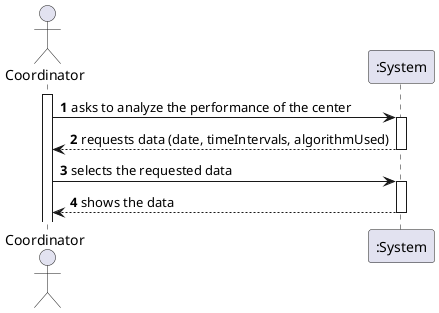 @startuml
autonumber

actor "Coordinator" as Cor
participant ":System" as System

activate Cor
Cor -> System : asks to analyze the performance of the center
activate System
System --> Cor : requests data (date, timeIntervals, algorithmUsed)
deactivate System
Cor -> System : selects the requested data
activate System
System --> Cor : shows the data
deactivate System

@enduml